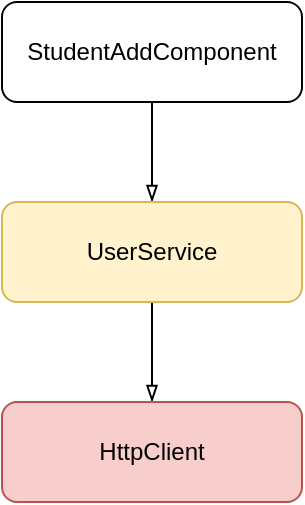 <mxfile version="12.2.2" type="device" pages="1"><diagram id="DGgAm0RsuYh6XbvUG0uJ" name="Page-1"><mxGraphModel dx="1092" dy="772" grid="0" gridSize="10" guides="1" tooltips="1" connect="1" arrows="1" fold="1" page="1" pageScale="1" pageWidth="827" pageHeight="1169" math="0" shadow="0"><root><mxCell id="0"/><mxCell id="1" parent="0"/><mxCell id="dO5kHFJMMO3NZRIiMsHb-3" value="" style="edgeStyle=orthogonalEdgeStyle;rounded=0;orthogonalLoop=1;jettySize=auto;html=1;endArrow=blockThin;endFill=0;" edge="1" parent="1" source="dO5kHFJMMO3NZRIiMsHb-1" target="dO5kHFJMMO3NZRIiMsHb-2"><mxGeometry relative="1" as="geometry"/></mxCell><mxCell id="dO5kHFJMMO3NZRIiMsHb-1" value="StudentAddComponent" style="rounded=1;whiteSpace=wrap;html=1;" vertex="1" parent="1"><mxGeometry x="280" y="140" width="150" height="50" as="geometry"/></mxCell><mxCell id="dO5kHFJMMO3NZRIiMsHb-5" value="" style="edgeStyle=orthogonalEdgeStyle;rounded=0;orthogonalLoop=1;jettySize=auto;html=1;endArrow=blockThin;endFill=0;" edge="1" parent="1" source="dO5kHFJMMO3NZRIiMsHb-2" target="dO5kHFJMMO3NZRIiMsHb-4"><mxGeometry relative="1" as="geometry"/></mxCell><mxCell id="dO5kHFJMMO3NZRIiMsHb-2" value="UserService" style="rounded=1;whiteSpace=wrap;html=1;fillColor=#fff2cc;strokeColor=#d6b656;" vertex="1" parent="1"><mxGeometry x="280" y="240" width="150" height="50" as="geometry"/></mxCell><mxCell id="dO5kHFJMMO3NZRIiMsHb-4" value="HttpClient" style="rounded=1;whiteSpace=wrap;html=1;fillColor=#f8cecc;strokeColor=#b85450;" vertex="1" parent="1"><mxGeometry x="280" y="340" width="150" height="50" as="geometry"/></mxCell></root></mxGraphModel></diagram></mxfile>